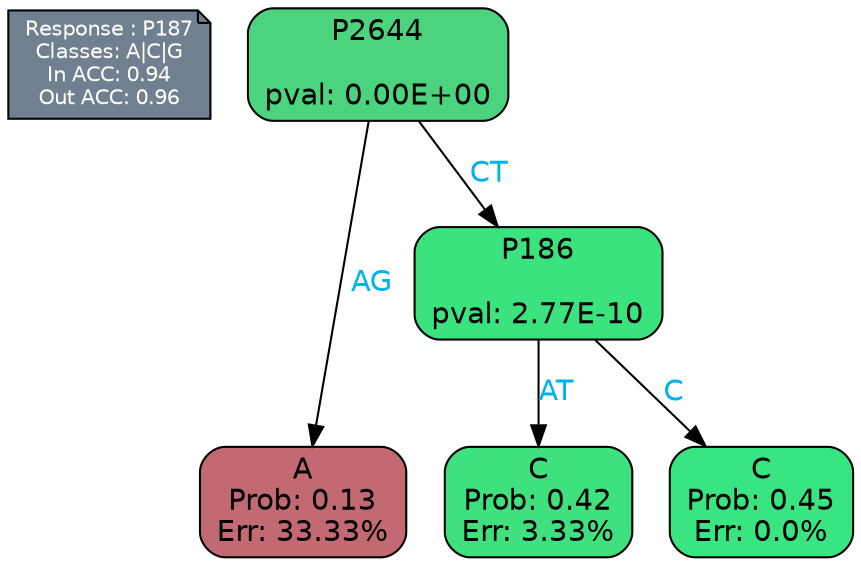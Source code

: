 digraph Tree {
node [shape=box, style="filled, rounded", color="black", fontname=helvetica] ;
graph [ranksep=equally, splines=polylines, bgcolor=transparent, dpi=600] ;
edge [fontname=helvetica] ;
LEGEND [label="Response : P187
Classes: A|C|G
In ACC: 0.94
Out ACC: 0.96
",shape=note,align=left,style=filled,fillcolor="slategray",fontcolor="white",fontsize=10];1 [label="P2644

pval: 0.00E+00", fillcolor="#4cd37e"] ;
2 [label="A
Prob: 0.13
Err: 33.33%", fillcolor="#c36972"] ;
3 [label="P186

pval: 2.77E-10", fillcolor="#3be37f"] ;
4 [label="C
Prob: 0.42
Err: 3.33%", fillcolor="#3ee17e"] ;
5 [label="C
Prob: 0.45
Err: 0.0%", fillcolor="#39e581"] ;
1 -> 2 [label="AG",fontcolor=deepskyblue2] ;
1 -> 3 [label="CT",fontcolor=deepskyblue2] ;
3 -> 4 [label="AT",fontcolor=deepskyblue2] ;
3 -> 5 [label="C",fontcolor=deepskyblue2] ;
{rank = same; 2;4;5;}{rank = same; LEGEND;1;}}
